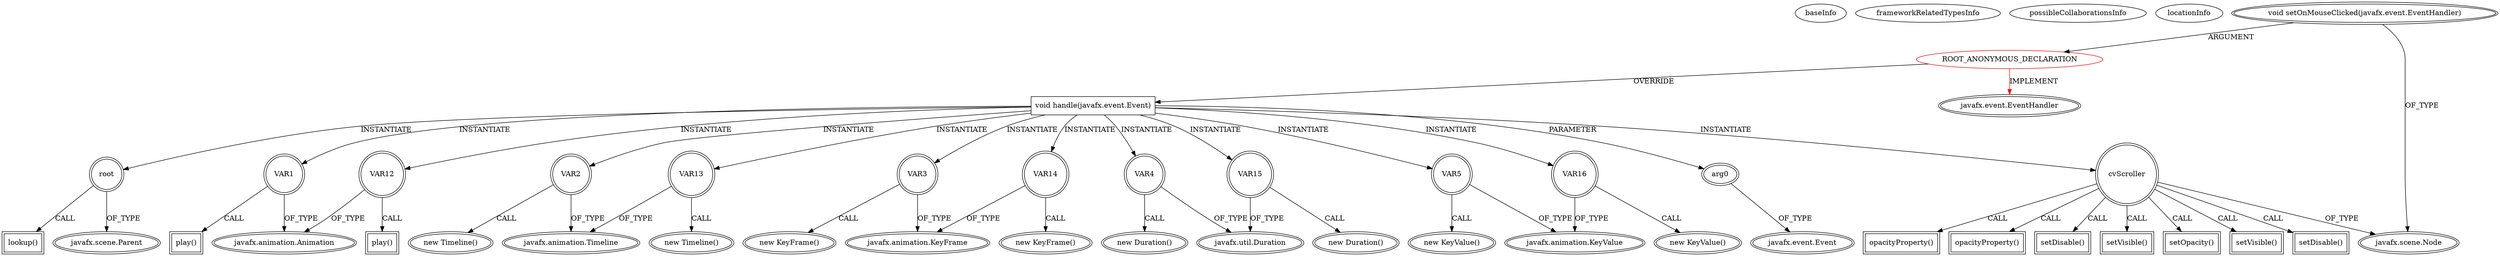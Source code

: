digraph {
baseInfo[graphId=2672,category="extension_graph",isAnonymous=true,possibleRelation=false]
frameworkRelatedTypesInfo[0="javafx.event.EventHandler"]
possibleCollaborationsInfo[]
locationInfo[projectName="fChristenson-cv",filePath="/fChristenson-cv/cv-master/src/se/fidde/cv/view/screens/CVMain.java",contextSignature="void initializeCv(javafx.scene.layout.StackPane)",graphId="2672"]
0[label="ROOT_ANONYMOUS_DECLARATION",vertexType="ROOT_ANONYMOUS_DECLARATION",isFrameworkType=false,color=red]
1[label="javafx.event.EventHandler",vertexType="FRAMEWORK_INTERFACE_TYPE",isFrameworkType=true,peripheries=2]
2[label="void setOnMouseClicked(javafx.event.EventHandler)",vertexType="OUTSIDE_CALL",isFrameworkType=true,peripheries=2]
3[label="javafx.scene.Node",vertexType="FRAMEWORK_CLASS_TYPE",isFrameworkType=true,peripheries=2]
4[label="void handle(javafx.event.Event)",vertexType="OVERRIDING_METHOD_DECLARATION",isFrameworkType=false,shape=box]
5[label="arg0",vertexType="PARAMETER_DECLARATION",isFrameworkType=true,peripheries=2]
6[label="javafx.event.Event",vertexType="FRAMEWORK_CLASS_TYPE",isFrameworkType=true,peripheries=2]
7[label="root",vertexType="VARIABLE_EXPRESION",isFrameworkType=true,peripheries=2,shape=circle]
9[label="javafx.scene.Parent",vertexType="FRAMEWORK_CLASS_TYPE",isFrameworkType=true,peripheries=2]
8[label="lookup()",vertexType="INSIDE_CALL",isFrameworkType=true,peripheries=2,shape=box]
10[label="VAR1",vertexType="VARIABLE_EXPRESION",isFrameworkType=true,peripheries=2,shape=circle]
12[label="javafx.animation.Animation",vertexType="FRAMEWORK_CLASS_TYPE",isFrameworkType=true,peripheries=2]
11[label="play()",vertexType="INSIDE_CALL",isFrameworkType=true,peripheries=2,shape=box]
14[label="VAR2",vertexType="VARIABLE_EXPRESION",isFrameworkType=true,peripheries=2,shape=circle]
15[label="javafx.animation.Timeline",vertexType="FRAMEWORK_CLASS_TYPE",isFrameworkType=true,peripheries=2]
13[label="new Timeline()",vertexType="CONSTRUCTOR_CALL",isFrameworkType=true,peripheries=2]
17[label="VAR3",vertexType="VARIABLE_EXPRESION",isFrameworkType=true,peripheries=2,shape=circle]
18[label="javafx.animation.KeyFrame",vertexType="FRAMEWORK_CLASS_TYPE",isFrameworkType=true,peripheries=2]
16[label="new KeyFrame()",vertexType="CONSTRUCTOR_CALL",isFrameworkType=true,peripheries=2]
20[label="VAR4",vertexType="VARIABLE_EXPRESION",isFrameworkType=true,peripheries=2,shape=circle]
21[label="javafx.util.Duration",vertexType="FRAMEWORK_CLASS_TYPE",isFrameworkType=true,peripheries=2]
19[label="new Duration()",vertexType="CONSTRUCTOR_CALL",isFrameworkType=true,peripheries=2]
23[label="VAR5",vertexType="VARIABLE_EXPRESION",isFrameworkType=true,peripheries=2,shape=circle]
24[label="javafx.animation.KeyValue",vertexType="FRAMEWORK_CLASS_TYPE",isFrameworkType=true,peripheries=2]
22[label="new KeyValue()",vertexType="CONSTRUCTOR_CALL",isFrameworkType=true,peripheries=2]
25[label="cvScroller",vertexType="VARIABLE_EXPRESION",isFrameworkType=true,peripheries=2,shape=circle]
26[label="opacityProperty()",vertexType="INSIDE_CALL",isFrameworkType=true,peripheries=2,shape=box]
29[label="setDisable()",vertexType="INSIDE_CALL",isFrameworkType=true,peripheries=2,shape=box]
31[label="setVisible()",vertexType="INSIDE_CALL",isFrameworkType=true,peripheries=2,shape=box]
33[label="setOpacity()",vertexType="INSIDE_CALL",isFrameworkType=true,peripheries=2,shape=box]
35[label="setVisible()",vertexType="INSIDE_CALL",isFrameworkType=true,peripheries=2,shape=box]
37[label="setDisable()",vertexType="INSIDE_CALL",isFrameworkType=true,peripheries=2,shape=box]
38[label="VAR12",vertexType="VARIABLE_EXPRESION",isFrameworkType=true,peripheries=2,shape=circle]
39[label="play()",vertexType="INSIDE_CALL",isFrameworkType=true,peripheries=2,shape=box]
42[label="VAR13",vertexType="VARIABLE_EXPRESION",isFrameworkType=true,peripheries=2,shape=circle]
41[label="new Timeline()",vertexType="CONSTRUCTOR_CALL",isFrameworkType=true,peripheries=2]
45[label="VAR14",vertexType="VARIABLE_EXPRESION",isFrameworkType=true,peripheries=2,shape=circle]
44[label="new KeyFrame()",vertexType="CONSTRUCTOR_CALL",isFrameworkType=true,peripheries=2]
48[label="VAR15",vertexType="VARIABLE_EXPRESION",isFrameworkType=true,peripheries=2,shape=circle]
47[label="new Duration()",vertexType="CONSTRUCTOR_CALL",isFrameworkType=true,peripheries=2]
51[label="VAR16",vertexType="VARIABLE_EXPRESION",isFrameworkType=true,peripheries=2,shape=circle]
50[label="new KeyValue()",vertexType="CONSTRUCTOR_CALL",isFrameworkType=true,peripheries=2]
54[label="opacityProperty()",vertexType="INSIDE_CALL",isFrameworkType=true,peripheries=2,shape=box]
0->1[label="IMPLEMENT",color=red]
2->0[label="ARGUMENT"]
2->3[label="OF_TYPE"]
0->4[label="OVERRIDE"]
5->6[label="OF_TYPE"]
4->5[label="PARAMETER"]
4->7[label="INSTANTIATE"]
7->9[label="OF_TYPE"]
7->8[label="CALL"]
4->10[label="INSTANTIATE"]
10->12[label="OF_TYPE"]
10->11[label="CALL"]
4->14[label="INSTANTIATE"]
14->15[label="OF_TYPE"]
14->13[label="CALL"]
4->17[label="INSTANTIATE"]
17->18[label="OF_TYPE"]
17->16[label="CALL"]
4->20[label="INSTANTIATE"]
20->21[label="OF_TYPE"]
20->19[label="CALL"]
4->23[label="INSTANTIATE"]
23->24[label="OF_TYPE"]
23->22[label="CALL"]
4->25[label="INSTANTIATE"]
25->3[label="OF_TYPE"]
25->26[label="CALL"]
25->29[label="CALL"]
25->31[label="CALL"]
25->33[label="CALL"]
25->35[label="CALL"]
25->37[label="CALL"]
4->38[label="INSTANTIATE"]
38->12[label="OF_TYPE"]
38->39[label="CALL"]
4->42[label="INSTANTIATE"]
42->15[label="OF_TYPE"]
42->41[label="CALL"]
4->45[label="INSTANTIATE"]
45->18[label="OF_TYPE"]
45->44[label="CALL"]
4->48[label="INSTANTIATE"]
48->21[label="OF_TYPE"]
48->47[label="CALL"]
4->51[label="INSTANTIATE"]
51->24[label="OF_TYPE"]
51->50[label="CALL"]
25->54[label="CALL"]
}
